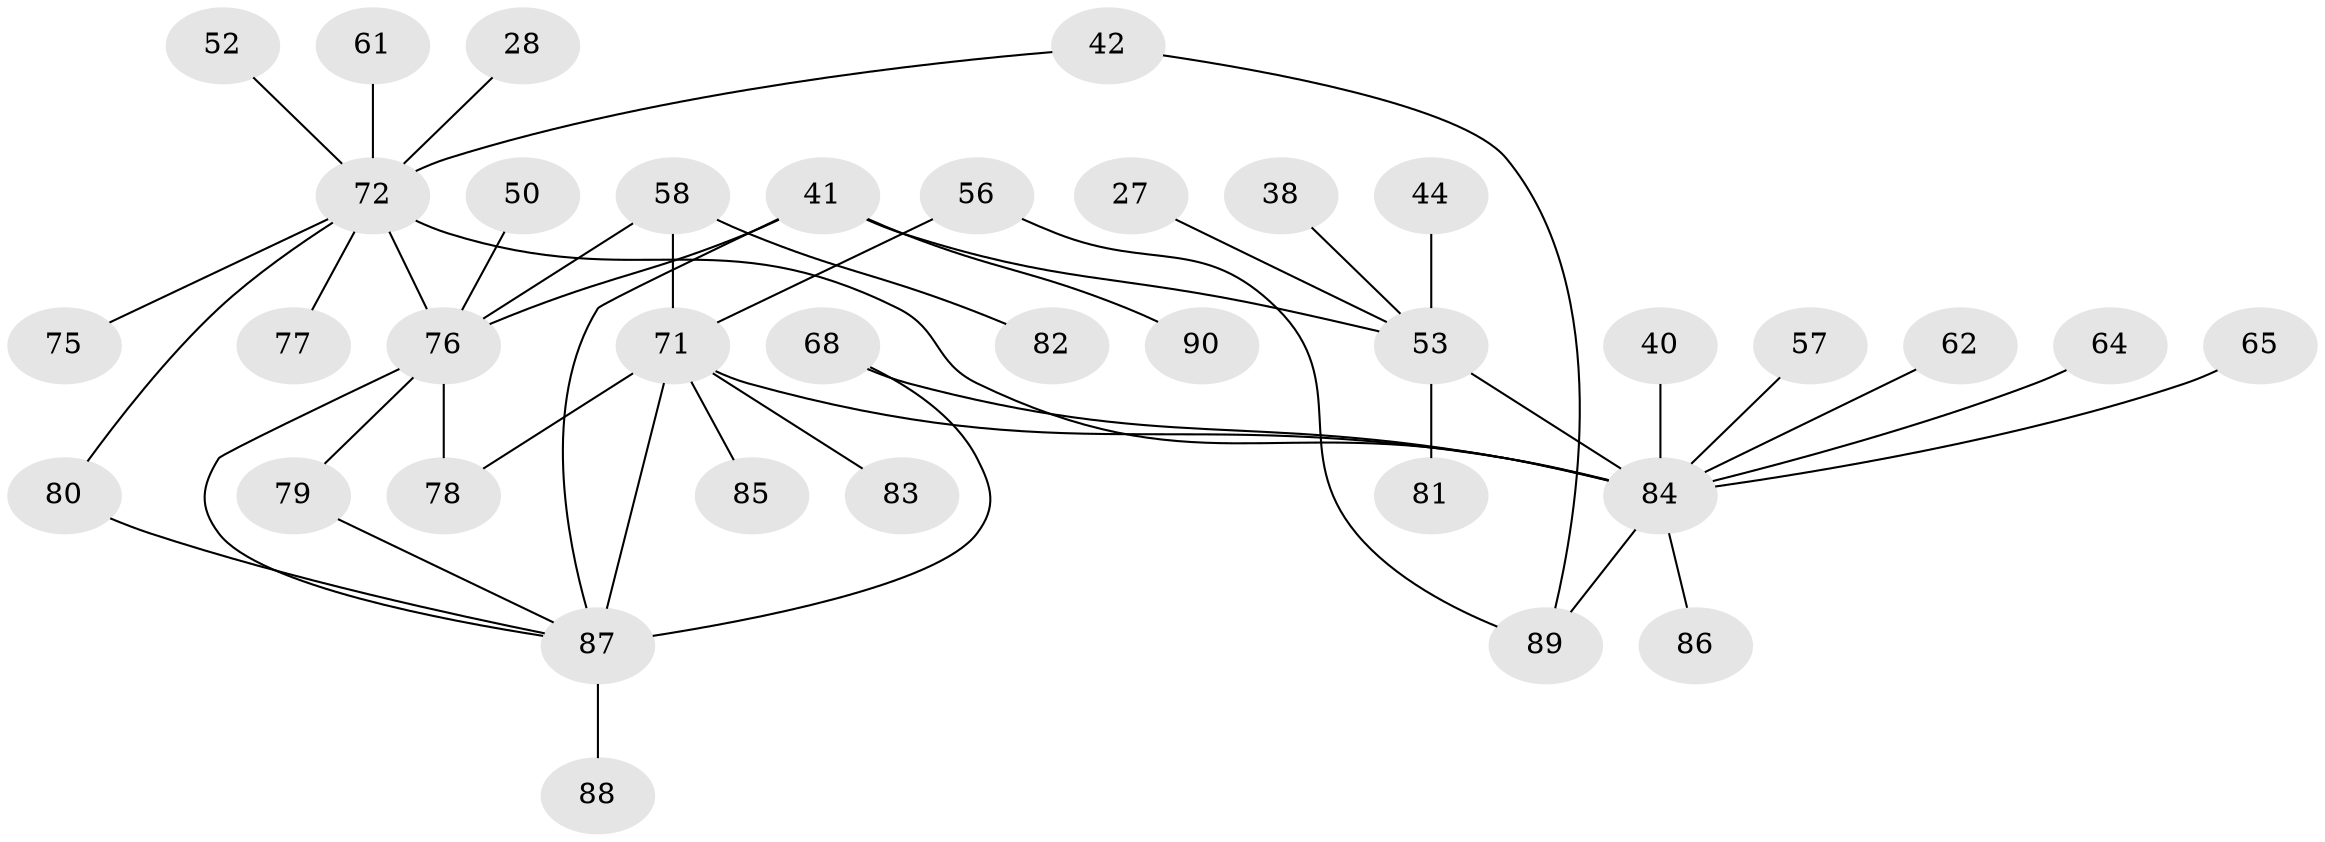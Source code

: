 // original degree distribution, {4: 0.14444444444444443, 5: 0.07777777777777778, 3: 0.13333333333333333, 6: 0.03333333333333333, 2: 0.3111111111111111, 7: 0.011111111111111112, 1: 0.28888888888888886}
// Generated by graph-tools (version 1.1) at 2025/44/03/04/25 21:44:36]
// undirected, 36 vertices, 45 edges
graph export_dot {
graph [start="1"]
  node [color=gray90,style=filled];
  27;
  28;
  38;
  40;
  41 [super="+25"];
  42;
  44;
  50;
  52;
  53 [super="+43+22"];
  56;
  57;
  58;
  61;
  62;
  64;
  65 [super="+37+55"];
  68;
  71 [super="+48+66+7"];
  72 [super="+23+69"];
  75;
  76 [super="+18+46+63+74"];
  77;
  78 [super="+17+73"];
  79 [super="+21"];
  80 [super="+49"];
  81;
  82 [super="+60"];
  83;
  84 [super="+10+30+54+33"];
  85;
  86;
  87 [super="+11+20+67"];
  88;
  89 [super="+70"];
  90;
  27 -- 53;
  28 -- 72;
  38 -- 53;
  40 -- 84;
  41 -- 87 [weight=2];
  41 -- 53;
  41 -- 90;
  41 -- 76;
  42 -- 89;
  42 -- 72;
  44 -- 53;
  50 -- 76;
  52 -- 72;
  53 -- 81;
  53 -- 84 [weight=2];
  56 -- 71;
  56 -- 89;
  57 -- 84;
  58 -- 71 [weight=2];
  58 -- 76;
  58 -- 82;
  61 -- 72;
  62 -- 84;
  64 -- 84;
  65 -- 84;
  68 -- 87;
  68 -- 84;
  71 -- 87 [weight=4];
  71 -- 85;
  71 -- 83;
  71 -- 84 [weight=4];
  71 -- 78 [weight=3];
  72 -- 84 [weight=2];
  72 -- 75;
  72 -- 76 [weight=2];
  72 -- 77;
  72 -- 80;
  76 -- 78 [weight=3];
  76 -- 79;
  76 -- 87;
  79 -- 87;
  80 -- 87;
  84 -- 86;
  84 -- 89 [weight=2];
  87 -- 88;
}

